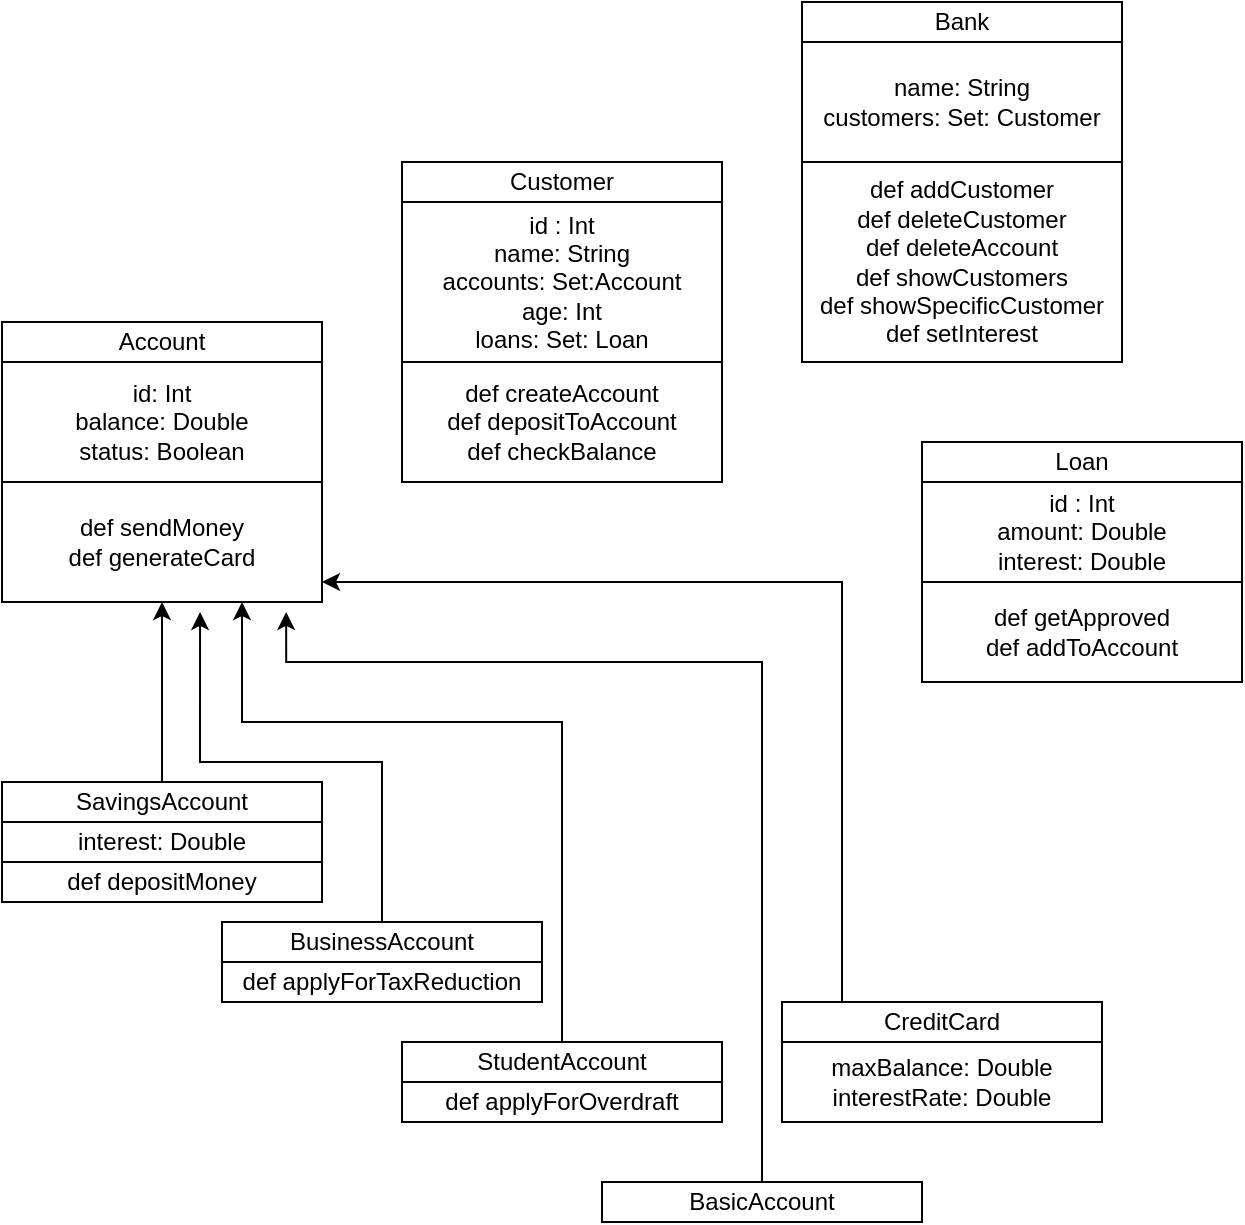 <mxfile version="20.4.0" type="github"><diagram id="cSl21SkoWgjUJaRDjk9b" name="Page-1"><mxGraphModel dx="1010" dy="875" grid="1" gridSize="10" guides="1" tooltips="1" connect="1" arrows="1" fold="1" page="1" pageScale="1" pageWidth="850" pageHeight="1100" math="0" shadow="0"><root><mxCell id="0"/><mxCell id="1" parent="0"/><mxCell id="AHVEK72_C1Xlab4AxHBS-1" value="Customer&lt;br&gt;" style="rounded=0;whiteSpace=wrap;html=1;" vertex="1" parent="1"><mxGeometry x="240" y="120" width="160" height="20" as="geometry"/></mxCell><mxCell id="AHVEK72_C1Xlab4AxHBS-3" value="id : Int&lt;br&gt;name: String&lt;br&gt;accounts: Set:Account&lt;br&gt;age: Int&lt;br&gt;loans: Set: Loan" style="rounded=0;whiteSpace=wrap;html=1;" vertex="1" parent="1"><mxGeometry x="240" y="140" width="160" height="80" as="geometry"/></mxCell><mxCell id="AHVEK72_C1Xlab4AxHBS-5" value="def createAccount&lt;br&gt;def depositToAccount&lt;br&gt;def checkBalance" style="rounded=0;whiteSpace=wrap;html=1;" vertex="1" parent="1"><mxGeometry x="240" y="220" width="160" height="60" as="geometry"/></mxCell><mxCell id="AHVEK72_C1Xlab4AxHBS-7" value="Account" style="rounded=0;whiteSpace=wrap;html=1;" vertex="1" parent="1"><mxGeometry x="40" y="200" width="160" height="20" as="geometry"/></mxCell><mxCell id="AHVEK72_C1Xlab4AxHBS-9" value="def sendMoney&lt;br&gt;def generateCard" style="rounded=0;whiteSpace=wrap;html=1;" vertex="1" parent="1"><mxGeometry x="40" y="280" width="160" height="60" as="geometry"/></mxCell><mxCell id="AHVEK72_C1Xlab4AxHBS-29" style="edgeStyle=orthogonalEdgeStyle;rounded=0;orthogonalLoop=1;jettySize=auto;html=1;entryX=0.5;entryY=1;entryDx=0;entryDy=0;" edge="1" parent="1" source="AHVEK72_C1Xlab4AxHBS-11" target="AHVEK72_C1Xlab4AxHBS-9"><mxGeometry relative="1" as="geometry"/></mxCell><mxCell id="AHVEK72_C1Xlab4AxHBS-11" value="SavingsAccount&lt;span style=&quot;color: rgba(0, 0, 0, 0); font-family: monospace; font-size: 0px; text-align: start;&quot;&gt;%3CmxGraphModel%3E%3Croot%3E%3CmxCell%20id%3D%220%22%2F%3E%3CmxCell%20id%3D%221%22%20parent%3D%220%22%2F%3E%3CmxCell%20id%3D%222%22%20value%3D%22Account%22%20style%3D%22rounded%3D0%3BwhiteSpace%3Dwrap%3Bhtml%3D1%3B%22%20vertex%3D%221%22%20parent%3D%221%22%3E%3CmxGeometry%20x%3D%22120%22%20y%3D%22160%22%20width%3D%22160%22%20height%3D%2220%22%20as%3D%22geometry%22%2F%3E%3C%2FmxCell%3E%3C%2Froot%3E%3C%2FmxGraphModel%3E:&lt;/span&gt;" style="rounded=0;whiteSpace=wrap;html=1;" vertex="1" parent="1"><mxGeometry x="40" y="430" width="160" height="20" as="geometry"/></mxCell><mxCell id="AHVEK72_C1Xlab4AxHBS-32" style="edgeStyle=orthogonalEdgeStyle;rounded=0;orthogonalLoop=1;jettySize=auto;html=1;entryX=0.619;entryY=1.083;entryDx=0;entryDy=0;entryPerimeter=0;" edge="1" parent="1" source="AHVEK72_C1Xlab4AxHBS-12" target="AHVEK72_C1Xlab4AxHBS-9"><mxGeometry relative="1" as="geometry"/></mxCell><mxCell id="AHVEK72_C1Xlab4AxHBS-12" value="BusinessAccount" style="rounded=0;whiteSpace=wrap;html=1;" vertex="1" parent="1"><mxGeometry x="150" y="500" width="160" height="20" as="geometry"/></mxCell><mxCell id="AHVEK72_C1Xlab4AxHBS-33" style="edgeStyle=orthogonalEdgeStyle;rounded=0;orthogonalLoop=1;jettySize=auto;html=1;entryX=0.888;entryY=1.083;entryDx=0;entryDy=0;entryPerimeter=0;" edge="1" parent="1" source="AHVEK72_C1Xlab4AxHBS-15" target="AHVEK72_C1Xlab4AxHBS-9"><mxGeometry relative="1" as="geometry"><Array as="points"><mxPoint x="420" y="370"/><mxPoint x="182" y="370"/></Array></mxGeometry></mxCell><mxCell id="AHVEK72_C1Xlab4AxHBS-15" value="BasicAccount" style="rounded=0;whiteSpace=wrap;html=1;" vertex="1" parent="1"><mxGeometry x="340" y="630" width="160" height="20" as="geometry"/></mxCell><mxCell id="AHVEK72_C1Xlab4AxHBS-31" style="edgeStyle=orthogonalEdgeStyle;rounded=0;orthogonalLoop=1;jettySize=auto;html=1;entryX=0.75;entryY=1;entryDx=0;entryDy=0;" edge="1" parent="1" source="AHVEK72_C1Xlab4AxHBS-16" target="AHVEK72_C1Xlab4AxHBS-9"><mxGeometry relative="1" as="geometry"><Array as="points"><mxPoint x="320" y="400"/><mxPoint x="160" y="400"/></Array></mxGeometry></mxCell><mxCell id="AHVEK72_C1Xlab4AxHBS-16" value="StudentAccount" style="rounded=0;whiteSpace=wrap;html=1;" vertex="1" parent="1"><mxGeometry x="240" y="560" width="160" height="20" as="geometry"/></mxCell><mxCell id="AHVEK72_C1Xlab4AxHBS-19" value="def applyForOverdraft" style="rounded=0;whiteSpace=wrap;html=1;" vertex="1" parent="1"><mxGeometry x="240" y="580" width="160" height="20" as="geometry"/></mxCell><mxCell id="AHVEK72_C1Xlab4AxHBS-20" value="def applyForTaxReduction" style="rounded=0;whiteSpace=wrap;html=1;" vertex="1" parent="1"><mxGeometry x="150" y="520" width="160" height="20" as="geometry"/></mxCell><mxCell id="AHVEK72_C1Xlab4AxHBS-22" value="def depositMoney" style="rounded=0;whiteSpace=wrap;html=1;" vertex="1" parent="1"><mxGeometry x="40" y="470" width="160" height="20" as="geometry"/></mxCell><mxCell id="AHVEK72_C1Xlab4AxHBS-28" value="id: Int&lt;br&gt;balance: Double&lt;br&gt;status: Boolean" style="rounded=0;whiteSpace=wrap;html=1;" vertex="1" parent="1"><mxGeometry x="40" y="220" width="160" height="60" as="geometry"/></mxCell><mxCell id="AHVEK72_C1Xlab4AxHBS-35" value="Bank" style="rounded=0;whiteSpace=wrap;html=1;" vertex="1" parent="1"><mxGeometry x="440" y="40" width="160" height="20" as="geometry"/></mxCell><mxCell id="AHVEK72_C1Xlab4AxHBS-36" value="name: String&lt;br&gt;customers: Set: Customer" style="rounded=0;whiteSpace=wrap;html=1;" vertex="1" parent="1"><mxGeometry x="440" y="60" width="160" height="60" as="geometry"/></mxCell><mxCell id="AHVEK72_C1Xlab4AxHBS-37" value="def addCustomer&lt;br&gt;def deleteCustomer&lt;br&gt;def deleteAccount&lt;br&gt;def showCustomers&lt;br&gt;def showSpecificCustomer&lt;br&gt;def setInterest" style="rounded=0;whiteSpace=wrap;html=1;" vertex="1" parent="1"><mxGeometry x="440" y="120" width="160" height="100" as="geometry"/></mxCell><mxCell id="AHVEK72_C1Xlab4AxHBS-39" value="interest: Double" style="rounded=0;whiteSpace=wrap;html=1;" vertex="1" parent="1"><mxGeometry x="40" y="450" width="160" height="20" as="geometry"/></mxCell><mxCell id="AHVEK72_C1Xlab4AxHBS-43" style="edgeStyle=orthogonalEdgeStyle;rounded=0;orthogonalLoop=1;jettySize=auto;html=1;" edge="1" parent="1" source="AHVEK72_C1Xlab4AxHBS-40"><mxGeometry relative="1" as="geometry"><mxPoint x="200" y="330" as="targetPoint"/><Array as="points"><mxPoint x="460" y="330"/><mxPoint x="200" y="330"/></Array></mxGeometry></mxCell><mxCell id="AHVEK72_C1Xlab4AxHBS-40" value="CreditCard" style="rounded=0;whiteSpace=wrap;html=1;" vertex="1" parent="1"><mxGeometry x="430" y="540" width="160" height="20" as="geometry"/></mxCell><mxCell id="AHVEK72_C1Xlab4AxHBS-41" value="maxBalance: Double&lt;br&gt;interestRate: Double" style="rounded=0;whiteSpace=wrap;html=1;" vertex="1" parent="1"><mxGeometry x="430" y="560" width="160" height="40" as="geometry"/></mxCell><mxCell id="AHVEK72_C1Xlab4AxHBS-46" value="Loan" style="rounded=0;whiteSpace=wrap;html=1;" vertex="1" parent="1"><mxGeometry x="500" y="260" width="160" height="20" as="geometry"/></mxCell><mxCell id="AHVEK72_C1Xlab4AxHBS-47" value="id : Int&lt;br&gt;amount: Double&lt;br&gt;interest: Double" style="rounded=0;whiteSpace=wrap;html=1;" vertex="1" parent="1"><mxGeometry x="500" y="280" width="160" height="50" as="geometry"/></mxCell><mxCell id="AHVEK72_C1Xlab4AxHBS-48" value="def getApproved&lt;br&gt;def addToAccount" style="rounded=0;whiteSpace=wrap;html=1;" vertex="1" parent="1"><mxGeometry x="500" y="330" width="160" height="50" as="geometry"/></mxCell></root></mxGraphModel></diagram></mxfile>